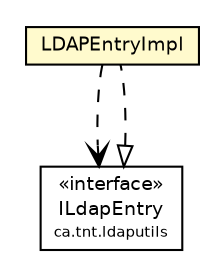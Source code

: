 #!/usr/local/bin/dot
#
# Class diagram 
# Generated by UmlGraph version 4.6 (http://www.spinellis.gr/sw/umlgraph)
#

digraph G {
	edge [fontname="Helvetica",fontsize=10,labelfontname="Helvetica",labelfontsize=10];
	node [fontname="Helvetica",fontsize=10,shape=plaintext];
	// ca.tnt.ldaputils.impl.LDAPEntryImpl
	c244 [label=<<table border="0" cellborder="1" cellspacing="0" cellpadding="2" port="p" bgcolor="lemonChiffon" href="./LDAPEntryImpl.html">
		<tr><td><table border="0" cellspacing="0" cellpadding="1">
			<tr><td> LDAPEntryImpl </td></tr>
		</table></td></tr>
		</table>>, fontname="Helvetica", fontcolor="black", fontsize=9.0];
	// ca.tnt.ldaputils.ILdapEntry
	c247 [label=<<table border="0" cellborder="1" cellspacing="0" cellpadding="2" port="p" href="../ILdapEntry.html">
		<tr><td><table border="0" cellspacing="0" cellpadding="1">
			<tr><td> &laquo;interface&raquo; </td></tr>
			<tr><td> ILdapEntry </td></tr>
			<tr><td><font point-size="7.0"> ca.tnt.ldaputils </font></td></tr>
		</table></td></tr>
		</table>>, fontname="Helvetica", fontcolor="black", fontsize=9.0];
	//ca.tnt.ldaputils.impl.LDAPEntryImpl implements ca.tnt.ldaputils.ILdapEntry
	c247:p -> c244:p [dir=back,arrowtail=empty,style=dashed];
	// ca.tnt.ldaputils.impl.LDAPEntryImpl DEPEND ca.tnt.ldaputils.ILdapEntry
	c244:p -> c247:p [taillabel="", label="", headlabel="", fontname="Helvetica", fontcolor="black", fontsize=10.0, color="black", arrowhead=open, style=dashed];
}

